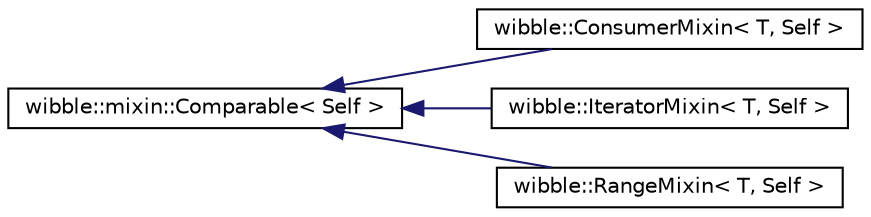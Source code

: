 digraph G
{
  edge [fontname="Helvetica",fontsize="10",labelfontname="Helvetica",labelfontsize="10"];
  node [fontname="Helvetica",fontsize="10",shape=record];
  rankdir="LR";
  Node1 [label="wibble::mixin::Comparable\< Self \>",height=0.2,width=0.4,color="black", fillcolor="white", style="filled",URL="$structwibble_1_1mixin_1_1Comparable.html"];
  Node1 -> Node2 [dir="back",color="midnightblue",fontsize="10",style="solid",fontname="Helvetica"];
  Node2 [label="wibble::ConsumerMixin\< T, Self \>",height=0.2,width=0.4,color="black", fillcolor="white", style="filled",URL="$structwibble_1_1ConsumerMixin.html"];
  Node1 -> Node3 [dir="back",color="midnightblue",fontsize="10",style="solid",fontname="Helvetica"];
  Node3 [label="wibble::IteratorMixin\< T, Self \>",height=0.2,width=0.4,color="black", fillcolor="white", style="filled",URL="$structwibble_1_1IteratorMixin.html"];
  Node1 -> Node4 [dir="back",color="midnightblue",fontsize="10",style="solid",fontname="Helvetica"];
  Node4 [label="wibble::RangeMixin\< T, Self \>",height=0.2,width=0.4,color="black", fillcolor="white", style="filled",URL="$structwibble_1_1RangeMixin.html"];
}
